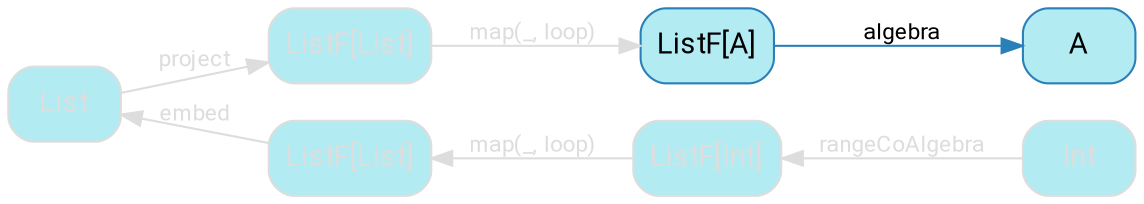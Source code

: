 digraph {
    bgcolor=transparent
    splines=false
    rankdir=LR
    rank=same

    // Default theme: disabled
    node[shape="rectangle" style="rounded,filled" color="#dddddd" fillcolor="#b2ebf2" fontcolor="#dddddd" fontname="Segoe UI,Roboto,Helvetica,Arial,sans-serif"]
    edge [color="#dddddd" fontcolor="#dddddd" fontname="Segoe UI,Roboto,Helvetica,Arial,sans-serif" fontsize=11]

    List

    subgraph FB_graph {
        anaFB[label="ListF[List]"]
        cataFB[label="ListF[List]"]
    }

    subgraph FA_graph {
        anaFA[label="ListF[Int]"]
        cataFA[label="ListF[A]" color="#2980B9" fillcolor="#b2ebf2" fontcolor="#000000"]
    }

    subgraph A_graph {
        anaA[label=Int]
        cataA[label=A color="#2980B9" fillcolor="#b2ebf2" fontcolor="#000000"]
    }

    List   -> cataFB[label=project]
    cataFB -> cataFA[label="map(_, loop)"]
    cataFA -> cataA[label=algebra color="#2980B9" fontcolor="#000000"]

    anaA  -> anaFA[label=rangeCoAlgebra]
    anaFA -> anaFB[label="map(_, loop)"]
    anaFB -> List[label=embed]

}
